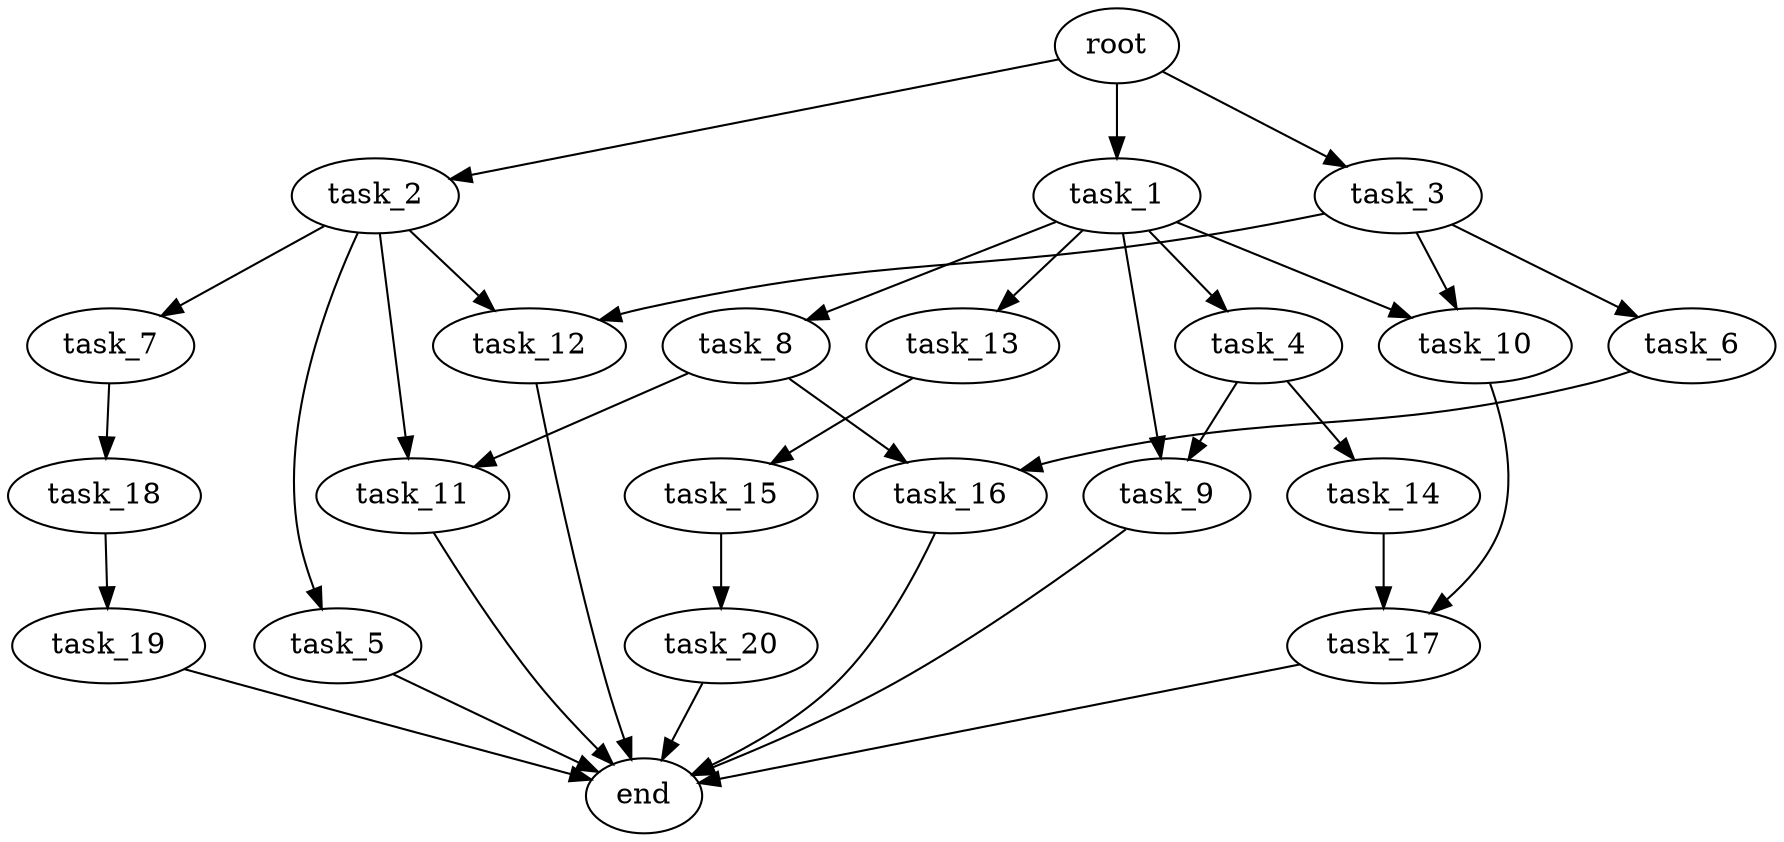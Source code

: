 digraph G {
  root [size="0.000000e+00"];
  task_1 [size="3.992288e+09"];
  task_2 [size="6.056281e+09"];
  task_3 [size="7.893111e+10"];
  task_4 [size="5.066599e+10"];
  task_5 [size="6.286078e+10"];
  task_6 [size="5.010989e+10"];
  task_7 [size="4.154905e+10"];
  task_8 [size="7.018405e+10"];
  task_9 [size="8.251957e+09"];
  task_10 [size="5.366112e+10"];
  task_11 [size="6.160855e+10"];
  task_12 [size="2.775400e+10"];
  task_13 [size="3.099759e+10"];
  task_14 [size="5.113536e+10"];
  task_15 [size="2.032772e+10"];
  task_16 [size="8.080793e+10"];
  task_17 [size="5.364365e+10"];
  task_18 [size="3.907924e+10"];
  task_19 [size="6.343308e+10"];
  task_20 [size="8.345430e+10"];
  end [size="0.000000e+00"];

  root -> task_1 [size="1.000000e-12"];
  root -> task_2 [size="1.000000e-12"];
  root -> task_3 [size="1.000000e-12"];
  task_1 -> task_4 [size="5.066599e+08"];
  task_1 -> task_8 [size="7.018405e+08"];
  task_1 -> task_9 [size="4.125978e+07"];
  task_1 -> task_10 [size="2.683056e+08"];
  task_1 -> task_13 [size="3.099759e+08"];
  task_2 -> task_5 [size="6.286078e+08"];
  task_2 -> task_7 [size="4.154905e+08"];
  task_2 -> task_11 [size="3.080427e+08"];
  task_2 -> task_12 [size="1.387700e+08"];
  task_3 -> task_6 [size="5.010989e+08"];
  task_3 -> task_10 [size="2.683056e+08"];
  task_3 -> task_12 [size="1.387700e+08"];
  task_4 -> task_9 [size="4.125978e+07"];
  task_4 -> task_14 [size="5.113536e+08"];
  task_5 -> end [size="1.000000e-12"];
  task_6 -> task_16 [size="4.040396e+08"];
  task_7 -> task_18 [size="3.907924e+08"];
  task_8 -> task_11 [size="3.080427e+08"];
  task_8 -> task_16 [size="4.040396e+08"];
  task_9 -> end [size="1.000000e-12"];
  task_10 -> task_17 [size="2.682183e+08"];
  task_11 -> end [size="1.000000e-12"];
  task_12 -> end [size="1.000000e-12"];
  task_13 -> task_15 [size="2.032772e+08"];
  task_14 -> task_17 [size="2.682183e+08"];
  task_15 -> task_20 [size="8.345430e+08"];
  task_16 -> end [size="1.000000e-12"];
  task_17 -> end [size="1.000000e-12"];
  task_18 -> task_19 [size="6.343308e+08"];
  task_19 -> end [size="1.000000e-12"];
  task_20 -> end [size="1.000000e-12"];
}
